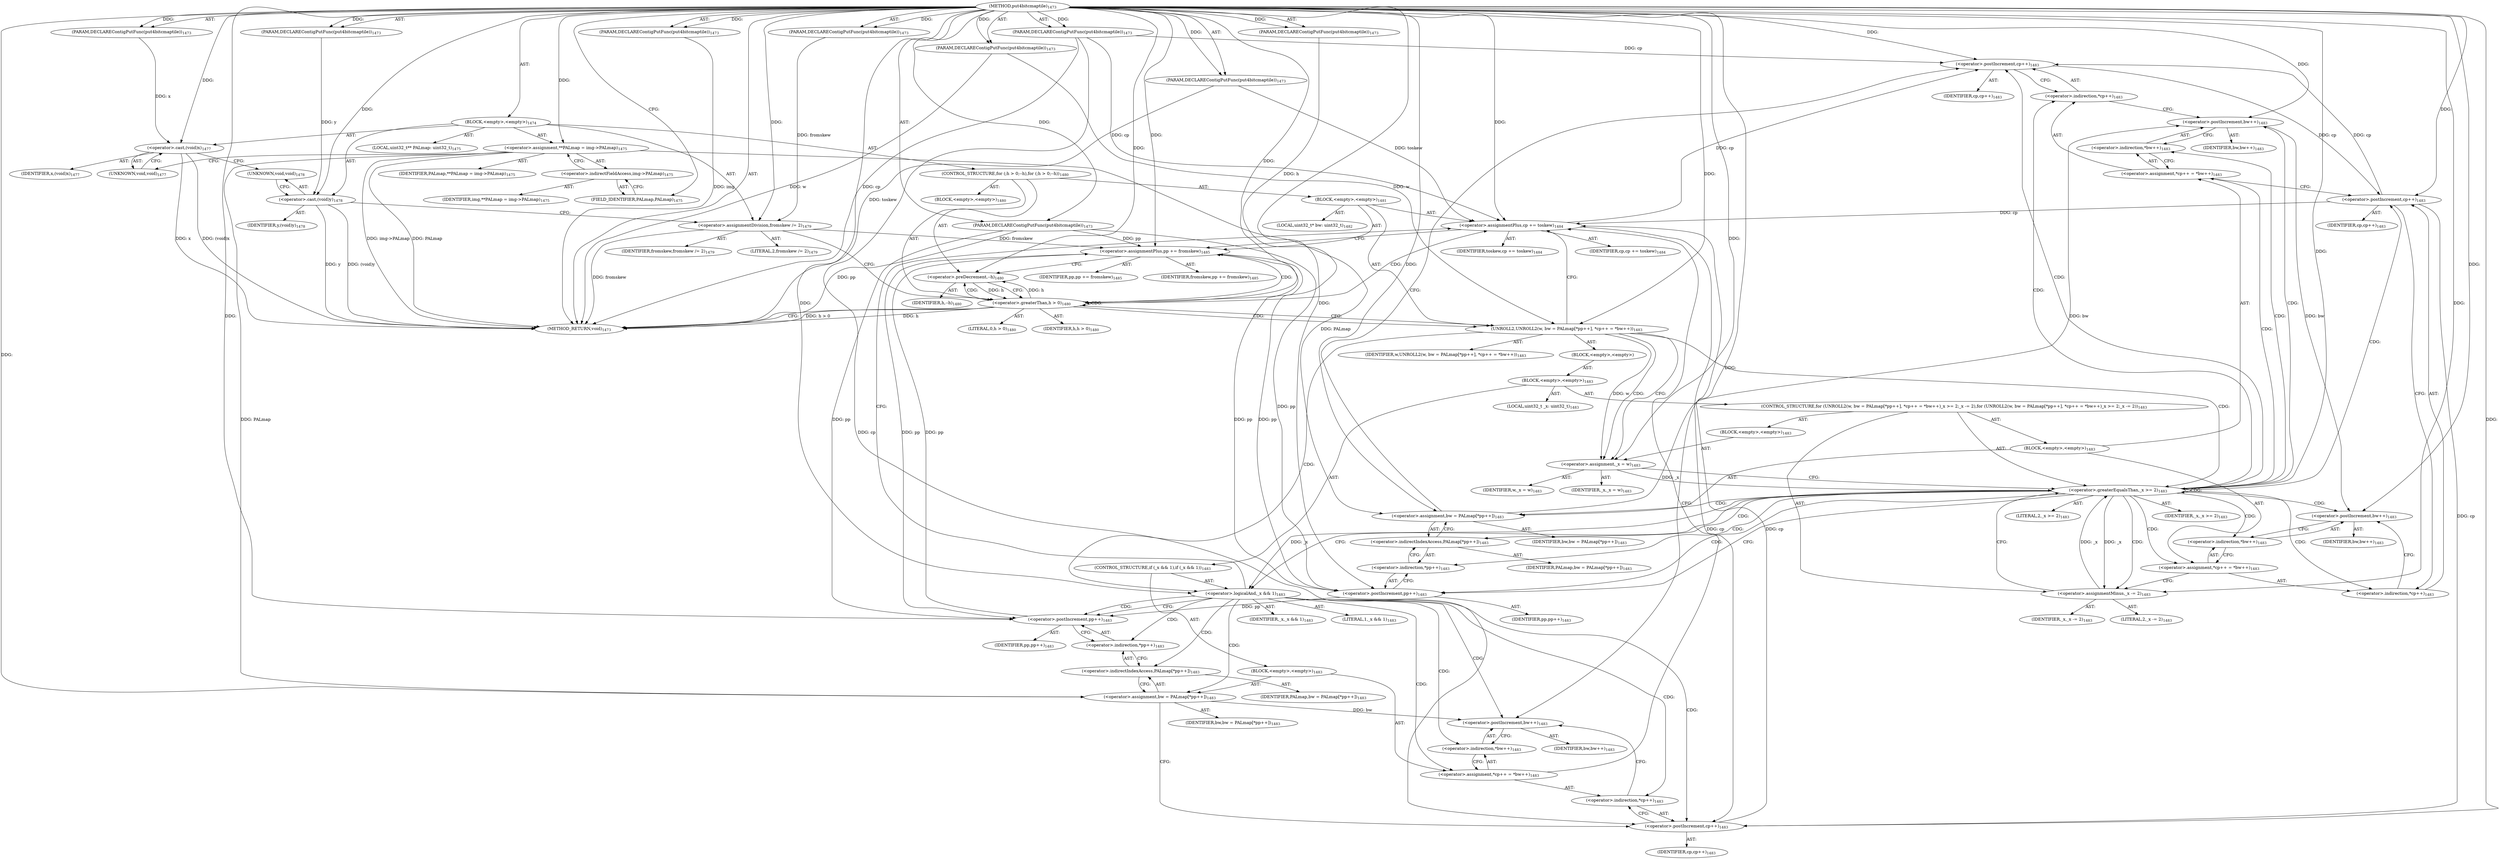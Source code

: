 digraph "put4bitcmaptile" {  
"49395" [label = <(METHOD,put4bitcmaptile)<SUB>1473</SUB>> ]
"49396" [label = <(PARAM,DECLAREContigPutFunc(put4bitcmaptile))<SUB>1473</SUB>> ]
"49397" [label = <(PARAM,DECLAREContigPutFunc(put4bitcmaptile))<SUB>1473</SUB>> ]
"49398" [label = <(PARAM,DECLAREContigPutFunc(put4bitcmaptile))<SUB>1473</SUB>> ]
"49399" [label = <(PARAM,DECLAREContigPutFunc(put4bitcmaptile))<SUB>1473</SUB>> ]
"49400" [label = <(PARAM,DECLAREContigPutFunc(put4bitcmaptile))<SUB>1473</SUB>> ]
"49401" [label = <(PARAM,DECLAREContigPutFunc(put4bitcmaptile))<SUB>1473</SUB>> ]
"49402" [label = <(PARAM,DECLAREContigPutFunc(put4bitcmaptile))<SUB>1473</SUB>> ]
"49403" [label = <(PARAM,DECLAREContigPutFunc(put4bitcmaptile))<SUB>1473</SUB>> ]
"49404" [label = <(PARAM,DECLAREContigPutFunc(put4bitcmaptile))<SUB>1473</SUB>> ]
"49405" [label = <(BLOCK,&lt;empty&gt;,&lt;empty&gt;)<SUB>1474</SUB>> ]
"49406" [label = <(LOCAL,uint32_t** PALmap: uint32_t)<SUB>1475</SUB>> ]
"49407" [label = <(&lt;operator&gt;.assignment,**PALmap = img-&gt;PALmap)<SUB>1475</SUB>> ]
"49408" [label = <(IDENTIFIER,PALmap,**PALmap = img-&gt;PALmap)<SUB>1475</SUB>> ]
"49409" [label = <(&lt;operator&gt;.indirectFieldAccess,img-&gt;PALmap)<SUB>1475</SUB>> ]
"49410" [label = <(IDENTIFIER,img,**PALmap = img-&gt;PALmap)<SUB>1475</SUB>> ]
"49411" [label = <(FIELD_IDENTIFIER,PALmap,PALmap)<SUB>1475</SUB>> ]
"49412" [label = <(&lt;operator&gt;.cast,(void)x)<SUB>1477</SUB>> ]
"49413" [label = <(UNKNOWN,void,void)<SUB>1477</SUB>> ]
"49414" [label = <(IDENTIFIER,x,(void)x)<SUB>1477</SUB>> ]
"49415" [label = <(&lt;operator&gt;.cast,(void)y)<SUB>1478</SUB>> ]
"49416" [label = <(UNKNOWN,void,void)<SUB>1478</SUB>> ]
"49417" [label = <(IDENTIFIER,y,(void)y)<SUB>1478</SUB>> ]
"49418" [label = <(&lt;operator&gt;.assignmentDivision,fromskew /= 2)<SUB>1479</SUB>> ]
"49419" [label = <(IDENTIFIER,fromskew,fromskew /= 2)<SUB>1479</SUB>> ]
"49420" [label = <(LITERAL,2,fromskew /= 2)<SUB>1479</SUB>> ]
"49421" [label = <(CONTROL_STRUCTURE,for (;h &gt; 0;--h),for (;h &gt; 0;--h))<SUB>1480</SUB>> ]
"49422" [label = <(BLOCK,&lt;empty&gt;,&lt;empty&gt;)<SUB>1480</SUB>> ]
"49423" [label = <(&lt;operator&gt;.greaterThan,h &gt; 0)<SUB>1480</SUB>> ]
"49424" [label = <(IDENTIFIER,h,h &gt; 0)<SUB>1480</SUB>> ]
"49425" [label = <(LITERAL,0,h &gt; 0)<SUB>1480</SUB>> ]
"49426" [label = <(&lt;operator&gt;.preDecrement,--h)<SUB>1480</SUB>> ]
"49427" [label = <(IDENTIFIER,h,--h)<SUB>1480</SUB>> ]
"49428" [label = <(BLOCK,&lt;empty&gt;,&lt;empty&gt;)<SUB>1481</SUB>> ]
"49429" [label = <(LOCAL,uint32_t* bw: uint32_t)<SUB>1482</SUB>> ]
"49430" [label = <(UNROLL2,UNROLL2(w, bw = PALmap[*pp++], *cp++ = *bw++))<SUB>1483</SUB>> ]
"49431" [label = <(IDENTIFIER,w,UNROLL2(w, bw = PALmap[*pp++], *cp++ = *bw++))<SUB>1483</SUB>> ]
"49432" [label = <(BLOCK,&lt;empty&gt;,&lt;empty&gt;)> ]
"49433" [label = <(BLOCK,&lt;empty&gt;,&lt;empty&gt;)<SUB>1483</SUB>> ]
"49434" [label = <(LOCAL,uint32_t _x: uint32_t)<SUB>1483</SUB>> ]
"49435" [label = <(CONTROL_STRUCTURE,for (UNROLL2(w, bw = PALmap[*pp++], *cp++ = *bw++)_x &gt;= 2;_x -= 2),for (UNROLL2(w, bw = PALmap[*pp++], *cp++ = *bw++)_x &gt;= 2;_x -= 2))<SUB>1483</SUB>> ]
"49436" [label = <(BLOCK,&lt;empty&gt;,&lt;empty&gt;)<SUB>1483</SUB>> ]
"49437" [label = <(&lt;operator&gt;.assignment,_x = w)<SUB>1483</SUB>> ]
"49438" [label = <(IDENTIFIER,_x,_x = w)<SUB>1483</SUB>> ]
"49439" [label = <(IDENTIFIER,w,_x = w)<SUB>1483</SUB>> ]
"49440" [label = <(&lt;operator&gt;.greaterEqualsThan,_x &gt;= 2)<SUB>1483</SUB>> ]
"49441" [label = <(IDENTIFIER,_x,_x &gt;= 2)<SUB>1483</SUB>> ]
"49442" [label = <(LITERAL,2,_x &gt;= 2)<SUB>1483</SUB>> ]
"49443" [label = <(&lt;operator&gt;.assignmentMinus,_x -= 2)<SUB>1483</SUB>> ]
"49444" [label = <(IDENTIFIER,_x,_x -= 2)<SUB>1483</SUB>> ]
"49445" [label = <(LITERAL,2,_x -= 2)<SUB>1483</SUB>> ]
"49446" [label = <(BLOCK,&lt;empty&gt;,&lt;empty&gt;)<SUB>1483</SUB>> ]
"49447" [label = <(&lt;operator&gt;.assignment,bw = PALmap[*pp++])<SUB>1483</SUB>> ]
"49448" [label = <(IDENTIFIER,bw,bw = PALmap[*pp++])<SUB>1483</SUB>> ]
"49449" [label = <(&lt;operator&gt;.indirectIndexAccess,PALmap[*pp++])<SUB>1483</SUB>> ]
"49450" [label = <(IDENTIFIER,PALmap,bw = PALmap[*pp++])<SUB>1483</SUB>> ]
"49451" [label = <(&lt;operator&gt;.indirection,*pp++)<SUB>1483</SUB>> ]
"49452" [label = <(&lt;operator&gt;.postIncrement,pp++)<SUB>1483</SUB>> ]
"49453" [label = <(IDENTIFIER,pp,pp++)<SUB>1483</SUB>> ]
"49454" [label = <(&lt;operator&gt;.assignment,*cp++ = *bw++)<SUB>1483</SUB>> ]
"49455" [label = <(&lt;operator&gt;.indirection,*cp++)<SUB>1483</SUB>> ]
"49456" [label = <(&lt;operator&gt;.postIncrement,cp++)<SUB>1483</SUB>> ]
"49457" [label = <(IDENTIFIER,cp,cp++)<SUB>1483</SUB>> ]
"49458" [label = <(&lt;operator&gt;.indirection,*bw++)<SUB>1483</SUB>> ]
"49459" [label = <(&lt;operator&gt;.postIncrement,bw++)<SUB>1483</SUB>> ]
"49460" [label = <(IDENTIFIER,bw,bw++)<SUB>1483</SUB>> ]
"49461" [label = <(&lt;operator&gt;.assignment,*cp++ = *bw++)<SUB>1483</SUB>> ]
"49462" [label = <(&lt;operator&gt;.indirection,*cp++)<SUB>1483</SUB>> ]
"49463" [label = <(&lt;operator&gt;.postIncrement,cp++)<SUB>1483</SUB>> ]
"49464" [label = <(IDENTIFIER,cp,cp++)<SUB>1483</SUB>> ]
"49465" [label = <(&lt;operator&gt;.indirection,*bw++)<SUB>1483</SUB>> ]
"49466" [label = <(&lt;operator&gt;.postIncrement,bw++)<SUB>1483</SUB>> ]
"49467" [label = <(IDENTIFIER,bw,bw++)<SUB>1483</SUB>> ]
"49468" [label = <(CONTROL_STRUCTURE,if (_x &amp;&amp; 1),if (_x &amp;&amp; 1))<SUB>1483</SUB>> ]
"49469" [label = <(&lt;operator&gt;.logicalAnd,_x &amp;&amp; 1)<SUB>1483</SUB>> ]
"49470" [label = <(IDENTIFIER,_x,_x &amp;&amp; 1)<SUB>1483</SUB>> ]
"49471" [label = <(LITERAL,1,_x &amp;&amp; 1)<SUB>1483</SUB>> ]
"49472" [label = <(BLOCK,&lt;empty&gt;,&lt;empty&gt;)<SUB>1483</SUB>> ]
"49473" [label = <(&lt;operator&gt;.assignment,bw = PALmap[*pp++])<SUB>1483</SUB>> ]
"49474" [label = <(IDENTIFIER,bw,bw = PALmap[*pp++])<SUB>1483</SUB>> ]
"49475" [label = <(&lt;operator&gt;.indirectIndexAccess,PALmap[*pp++])<SUB>1483</SUB>> ]
"49476" [label = <(IDENTIFIER,PALmap,bw = PALmap[*pp++])<SUB>1483</SUB>> ]
"49477" [label = <(&lt;operator&gt;.indirection,*pp++)<SUB>1483</SUB>> ]
"49478" [label = <(&lt;operator&gt;.postIncrement,pp++)<SUB>1483</SUB>> ]
"49479" [label = <(IDENTIFIER,pp,pp++)<SUB>1483</SUB>> ]
"49480" [label = <(&lt;operator&gt;.assignment,*cp++ = *bw++)<SUB>1483</SUB>> ]
"49481" [label = <(&lt;operator&gt;.indirection,*cp++)<SUB>1483</SUB>> ]
"49482" [label = <(&lt;operator&gt;.postIncrement,cp++)<SUB>1483</SUB>> ]
"49483" [label = <(IDENTIFIER,cp,cp++)<SUB>1483</SUB>> ]
"49484" [label = <(&lt;operator&gt;.indirection,*bw++)<SUB>1483</SUB>> ]
"49485" [label = <(&lt;operator&gt;.postIncrement,bw++)<SUB>1483</SUB>> ]
"49486" [label = <(IDENTIFIER,bw,bw++)<SUB>1483</SUB>> ]
"49487" [label = <(&lt;operator&gt;.assignmentPlus,cp += toskew)<SUB>1484</SUB>> ]
"49488" [label = <(IDENTIFIER,cp,cp += toskew)<SUB>1484</SUB>> ]
"49489" [label = <(IDENTIFIER,toskew,cp += toskew)<SUB>1484</SUB>> ]
"49490" [label = <(&lt;operator&gt;.assignmentPlus,pp += fromskew)<SUB>1485</SUB>> ]
"49491" [label = <(IDENTIFIER,pp,pp += fromskew)<SUB>1485</SUB>> ]
"49492" [label = <(IDENTIFIER,fromskew,pp += fromskew)<SUB>1485</SUB>> ]
"49493" [label = <(METHOD_RETURN,void)<SUB>1473</SUB>> ]
  "49395" -> "49396"  [ label = "AST: "] 
  "49395" -> "49397"  [ label = "AST: "] 
  "49395" -> "49398"  [ label = "AST: "] 
  "49395" -> "49399"  [ label = "AST: "] 
  "49395" -> "49400"  [ label = "AST: "] 
  "49395" -> "49401"  [ label = "AST: "] 
  "49395" -> "49402"  [ label = "AST: "] 
  "49395" -> "49403"  [ label = "AST: "] 
  "49395" -> "49404"  [ label = "AST: "] 
  "49395" -> "49405"  [ label = "AST: "] 
  "49395" -> "49493"  [ label = "AST: "] 
  "49405" -> "49406"  [ label = "AST: "] 
  "49405" -> "49407"  [ label = "AST: "] 
  "49405" -> "49412"  [ label = "AST: "] 
  "49405" -> "49415"  [ label = "AST: "] 
  "49405" -> "49418"  [ label = "AST: "] 
  "49405" -> "49421"  [ label = "AST: "] 
  "49407" -> "49408"  [ label = "AST: "] 
  "49407" -> "49409"  [ label = "AST: "] 
  "49409" -> "49410"  [ label = "AST: "] 
  "49409" -> "49411"  [ label = "AST: "] 
  "49412" -> "49413"  [ label = "AST: "] 
  "49412" -> "49414"  [ label = "AST: "] 
  "49415" -> "49416"  [ label = "AST: "] 
  "49415" -> "49417"  [ label = "AST: "] 
  "49418" -> "49419"  [ label = "AST: "] 
  "49418" -> "49420"  [ label = "AST: "] 
  "49421" -> "49422"  [ label = "AST: "] 
  "49421" -> "49423"  [ label = "AST: "] 
  "49421" -> "49426"  [ label = "AST: "] 
  "49421" -> "49428"  [ label = "AST: "] 
  "49423" -> "49424"  [ label = "AST: "] 
  "49423" -> "49425"  [ label = "AST: "] 
  "49426" -> "49427"  [ label = "AST: "] 
  "49428" -> "49429"  [ label = "AST: "] 
  "49428" -> "49430"  [ label = "AST: "] 
  "49428" -> "49487"  [ label = "AST: "] 
  "49428" -> "49490"  [ label = "AST: "] 
  "49430" -> "49431"  [ label = "AST: "] 
  "49430" -> "49432"  [ label = "AST: "] 
  "49432" -> "49433"  [ label = "AST: "] 
  "49433" -> "49434"  [ label = "AST: "] 
  "49433" -> "49435"  [ label = "AST: "] 
  "49433" -> "49468"  [ label = "AST: "] 
  "49435" -> "49436"  [ label = "AST: "] 
  "49435" -> "49440"  [ label = "AST: "] 
  "49435" -> "49443"  [ label = "AST: "] 
  "49435" -> "49446"  [ label = "AST: "] 
  "49436" -> "49437"  [ label = "AST: "] 
  "49437" -> "49438"  [ label = "AST: "] 
  "49437" -> "49439"  [ label = "AST: "] 
  "49440" -> "49441"  [ label = "AST: "] 
  "49440" -> "49442"  [ label = "AST: "] 
  "49443" -> "49444"  [ label = "AST: "] 
  "49443" -> "49445"  [ label = "AST: "] 
  "49446" -> "49447"  [ label = "AST: "] 
  "49446" -> "49454"  [ label = "AST: "] 
  "49446" -> "49461"  [ label = "AST: "] 
  "49447" -> "49448"  [ label = "AST: "] 
  "49447" -> "49449"  [ label = "AST: "] 
  "49449" -> "49450"  [ label = "AST: "] 
  "49449" -> "49451"  [ label = "AST: "] 
  "49451" -> "49452"  [ label = "AST: "] 
  "49452" -> "49453"  [ label = "AST: "] 
  "49454" -> "49455"  [ label = "AST: "] 
  "49454" -> "49458"  [ label = "AST: "] 
  "49455" -> "49456"  [ label = "AST: "] 
  "49456" -> "49457"  [ label = "AST: "] 
  "49458" -> "49459"  [ label = "AST: "] 
  "49459" -> "49460"  [ label = "AST: "] 
  "49461" -> "49462"  [ label = "AST: "] 
  "49461" -> "49465"  [ label = "AST: "] 
  "49462" -> "49463"  [ label = "AST: "] 
  "49463" -> "49464"  [ label = "AST: "] 
  "49465" -> "49466"  [ label = "AST: "] 
  "49466" -> "49467"  [ label = "AST: "] 
  "49468" -> "49469"  [ label = "AST: "] 
  "49468" -> "49472"  [ label = "AST: "] 
  "49469" -> "49470"  [ label = "AST: "] 
  "49469" -> "49471"  [ label = "AST: "] 
  "49472" -> "49473"  [ label = "AST: "] 
  "49472" -> "49480"  [ label = "AST: "] 
  "49473" -> "49474"  [ label = "AST: "] 
  "49473" -> "49475"  [ label = "AST: "] 
  "49475" -> "49476"  [ label = "AST: "] 
  "49475" -> "49477"  [ label = "AST: "] 
  "49477" -> "49478"  [ label = "AST: "] 
  "49478" -> "49479"  [ label = "AST: "] 
  "49480" -> "49481"  [ label = "AST: "] 
  "49480" -> "49484"  [ label = "AST: "] 
  "49481" -> "49482"  [ label = "AST: "] 
  "49482" -> "49483"  [ label = "AST: "] 
  "49484" -> "49485"  [ label = "AST: "] 
  "49485" -> "49486"  [ label = "AST: "] 
  "49487" -> "49488"  [ label = "AST: "] 
  "49487" -> "49489"  [ label = "AST: "] 
  "49490" -> "49491"  [ label = "AST: "] 
  "49490" -> "49492"  [ label = "AST: "] 
  "49407" -> "49413"  [ label = "CFG: "] 
  "49412" -> "49416"  [ label = "CFG: "] 
  "49415" -> "49418"  [ label = "CFG: "] 
  "49418" -> "49423"  [ label = "CFG: "] 
  "49409" -> "49407"  [ label = "CFG: "] 
  "49413" -> "49412"  [ label = "CFG: "] 
  "49416" -> "49415"  [ label = "CFG: "] 
  "49423" -> "49493"  [ label = "CFG: "] 
  "49423" -> "49430"  [ label = "CFG: "] 
  "49426" -> "49423"  [ label = "CFG: "] 
  "49411" -> "49409"  [ label = "CFG: "] 
  "49430" -> "49437"  [ label = "CFG: "] 
  "49430" -> "49487"  [ label = "CFG: "] 
  "49487" -> "49490"  [ label = "CFG: "] 
  "49490" -> "49426"  [ label = "CFG: "] 
  "49440" -> "49452"  [ label = "CFG: "] 
  "49440" -> "49469"  [ label = "CFG: "] 
  "49443" -> "49440"  [ label = "CFG: "] 
  "49469" -> "49478"  [ label = "CFG: "] 
  "49469" -> "49487"  [ label = "CFG: "] 
  "49437" -> "49440"  [ label = "CFG: "] 
  "49447" -> "49456"  [ label = "CFG: "] 
  "49454" -> "49463"  [ label = "CFG: "] 
  "49461" -> "49443"  [ label = "CFG: "] 
  "49473" -> "49482"  [ label = "CFG: "] 
  "49480" -> "49487"  [ label = "CFG: "] 
  "49449" -> "49447"  [ label = "CFG: "] 
  "49455" -> "49459"  [ label = "CFG: "] 
  "49458" -> "49454"  [ label = "CFG: "] 
  "49462" -> "49466"  [ label = "CFG: "] 
  "49465" -> "49461"  [ label = "CFG: "] 
  "49475" -> "49473"  [ label = "CFG: "] 
  "49481" -> "49485"  [ label = "CFG: "] 
  "49484" -> "49480"  [ label = "CFG: "] 
  "49451" -> "49449"  [ label = "CFG: "] 
  "49456" -> "49455"  [ label = "CFG: "] 
  "49459" -> "49458"  [ label = "CFG: "] 
  "49463" -> "49462"  [ label = "CFG: "] 
  "49466" -> "49465"  [ label = "CFG: "] 
  "49477" -> "49475"  [ label = "CFG: "] 
  "49482" -> "49481"  [ label = "CFG: "] 
  "49485" -> "49484"  [ label = "CFG: "] 
  "49452" -> "49451"  [ label = "CFG: "] 
  "49478" -> "49477"  [ label = "CFG: "] 
  "49395" -> "49411"  [ label = "CFG: "] 
  "49396" -> "49493"  [ label = "DDG: img"] 
  "49397" -> "49493"  [ label = "DDG: cp"] 
  "49400" -> "49493"  [ label = "DDG: w"] 
  "49403" -> "49493"  [ label = "DDG: toskew"] 
  "49404" -> "49493"  [ label = "DDG: pp"] 
  "49407" -> "49493"  [ label = "DDG: PALmap"] 
  "49407" -> "49493"  [ label = "DDG: img-&gt;PALmap"] 
  "49412" -> "49493"  [ label = "DDG: x"] 
  "49412" -> "49493"  [ label = "DDG: (void)x"] 
  "49415" -> "49493"  [ label = "DDG: y"] 
  "49415" -> "49493"  [ label = "DDG: (void)y"] 
  "49418" -> "49493"  [ label = "DDG: fromskew"] 
  "49423" -> "49493"  [ label = "DDG: h"] 
  "49423" -> "49493"  [ label = "DDG: h &gt; 0"] 
  "49395" -> "49396"  [ label = "DDG: "] 
  "49395" -> "49397"  [ label = "DDG: "] 
  "49395" -> "49398"  [ label = "DDG: "] 
  "49395" -> "49399"  [ label = "DDG: "] 
  "49395" -> "49400"  [ label = "DDG: "] 
  "49395" -> "49401"  [ label = "DDG: "] 
  "49395" -> "49402"  [ label = "DDG: "] 
  "49395" -> "49403"  [ label = "DDG: "] 
  "49395" -> "49404"  [ label = "DDG: "] 
  "49398" -> "49412"  [ label = "DDG: x"] 
  "49395" -> "49412"  [ label = "DDG: "] 
  "49399" -> "49415"  [ label = "DDG: y"] 
  "49395" -> "49415"  [ label = "DDG: "] 
  "49395" -> "49418"  [ label = "DDG: "] 
  "49395" -> "49407"  [ label = "DDG: "] 
  "49402" -> "49418"  [ label = "DDG: fromskew"] 
  "49426" -> "49423"  [ label = "DDG: h"] 
  "49401" -> "49423"  [ label = "DDG: h"] 
  "49395" -> "49423"  [ label = "DDG: "] 
  "49423" -> "49426"  [ label = "DDG: h"] 
  "49395" -> "49426"  [ label = "DDG: "] 
  "49403" -> "49487"  [ label = "DDG: toskew"] 
  "49395" -> "49487"  [ label = "DDG: "] 
  "49418" -> "49490"  [ label = "DDG: fromskew"] 
  "49395" -> "49490"  [ label = "DDG: "] 
  "49400" -> "49430"  [ label = "DDG: w"] 
  "49395" -> "49430"  [ label = "DDG: "] 
  "49482" -> "49487"  [ label = "DDG: cp"] 
  "49463" -> "49487"  [ label = "DDG: cp"] 
  "49397" -> "49487"  [ label = "DDG: cp"] 
  "49478" -> "49490"  [ label = "DDG: pp"] 
  "49452" -> "49490"  [ label = "DDG: pp"] 
  "49404" -> "49490"  [ label = "DDG: pp"] 
  "49395" -> "49443"  [ label = "DDG: "] 
  "49430" -> "49437"  [ label = "DDG: w"] 
  "49395" -> "49437"  [ label = "DDG: "] 
  "49437" -> "49440"  [ label = "DDG: _x"] 
  "49443" -> "49440"  [ label = "DDG: _x"] 
  "49395" -> "49440"  [ label = "DDG: "] 
  "49440" -> "49443"  [ label = "DDG: _x"] 
  "49407" -> "49447"  [ label = "DDG: PALmap"] 
  "49440" -> "49469"  [ label = "DDG: _x"] 
  "49395" -> "49469"  [ label = "DDG: "] 
  "49407" -> "49473"  [ label = "DDG: PALmap"] 
  "49395" -> "49447"  [ label = "DDG: "] 
  "49395" -> "49473"  [ label = "DDG: "] 
  "49487" -> "49456"  [ label = "DDG: cp"] 
  "49463" -> "49456"  [ label = "DDG: cp"] 
  "49397" -> "49456"  [ label = "DDG: cp"] 
  "49395" -> "49456"  [ label = "DDG: "] 
  "49447" -> "49459"  [ label = "DDG: bw"] 
  "49395" -> "49459"  [ label = "DDG: "] 
  "49456" -> "49463"  [ label = "DDG: cp"] 
  "49395" -> "49463"  [ label = "DDG: "] 
  "49459" -> "49466"  [ label = "DDG: bw"] 
  "49395" -> "49466"  [ label = "DDG: "] 
  "49487" -> "49482"  [ label = "DDG: cp"] 
  "49463" -> "49482"  [ label = "DDG: cp"] 
  "49397" -> "49482"  [ label = "DDG: cp"] 
  "49395" -> "49482"  [ label = "DDG: "] 
  "49473" -> "49485"  [ label = "DDG: bw"] 
  "49395" -> "49485"  [ label = "DDG: "] 
  "49490" -> "49452"  [ label = "DDG: pp"] 
  "49404" -> "49452"  [ label = "DDG: pp"] 
  "49395" -> "49452"  [ label = "DDG: "] 
  "49490" -> "49478"  [ label = "DDG: pp"] 
  "49452" -> "49478"  [ label = "DDG: pp"] 
  "49404" -> "49478"  [ label = "DDG: pp"] 
  "49395" -> "49478"  [ label = "DDG: "] 
  "49423" -> "49487"  [ label = "CDG: "] 
  "49423" -> "49490"  [ label = "CDG: "] 
  "49423" -> "49430"  [ label = "CDG: "] 
  "49423" -> "49426"  [ label = "CDG: "] 
  "49423" -> "49423"  [ label = "CDG: "] 
  "49430" -> "49440"  [ label = "CDG: "] 
  "49430" -> "49437"  [ label = "CDG: "] 
  "49430" -> "49469"  [ label = "CDG: "] 
  "49440" -> "49462"  [ label = "CDG: "] 
  "49440" -> "49447"  [ label = "CDG: "] 
  "49440" -> "49440"  [ label = "CDG: "] 
  "49440" -> "49455"  [ label = "CDG: "] 
  "49440" -> "49449"  [ label = "CDG: "] 
  "49440" -> "49459"  [ label = "CDG: "] 
  "49440" -> "49465"  [ label = "CDG: "] 
  "49440" -> "49466"  [ label = "CDG: "] 
  "49440" -> "49443"  [ label = "CDG: "] 
  "49440" -> "49451"  [ label = "CDG: "] 
  "49440" -> "49452"  [ label = "CDG: "] 
  "49440" -> "49456"  [ label = "CDG: "] 
  "49440" -> "49463"  [ label = "CDG: "] 
  "49440" -> "49454"  [ label = "CDG: "] 
  "49440" -> "49458"  [ label = "CDG: "] 
  "49440" -> "49461"  [ label = "CDG: "] 
  "49469" -> "49475"  [ label = "CDG: "] 
  "49469" -> "49484"  [ label = "CDG: "] 
  "49469" -> "49482"  [ label = "CDG: "] 
  "49469" -> "49485"  [ label = "CDG: "] 
  "49469" -> "49477"  [ label = "CDG: "] 
  "49469" -> "49481"  [ label = "CDG: "] 
  "49469" -> "49473"  [ label = "CDG: "] 
  "49469" -> "49480"  [ label = "CDG: "] 
  "49469" -> "49478"  [ label = "CDG: "] 
}
